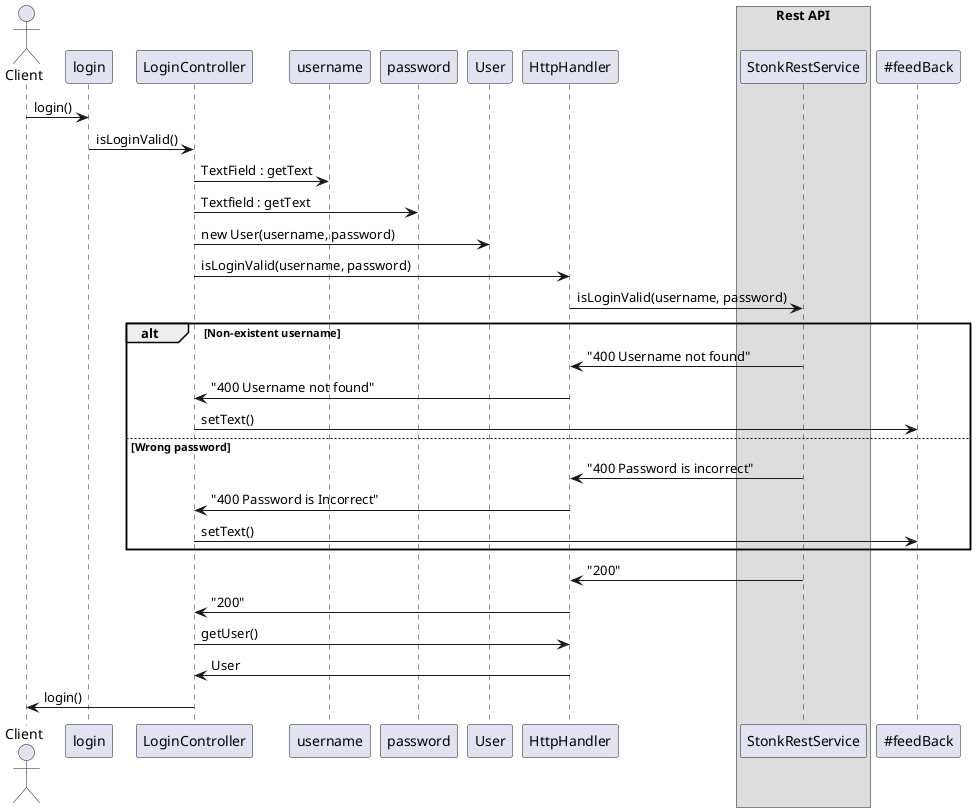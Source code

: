 @startuml

actor Client
participant login
participant LoginController
participant username
participant password
participant User
participant HttpHandler
box Rest API
participant StonkRestService
end box


Client -> "login": login()
login -> "LoginController" : isLoginValid()
LoginController -> "username": TextField : getText
LoginController -> "password": Textfield : getText
LoginController -> "User" : new User(username, password)
LoginController -> "HttpHandler" : isLoginValid(username, password)
HttpHandler -> "StonkRestService" : isLoginValid(username, password)
alt Non-existent username
    StonkRestService -> "HttpHandler" : "400 Username not found" 
    HttpHandler -> "LoginController" : "400 Username not found"
    LoginController -> "~#feedBack" : setText()
else Wrong password
    StonkRestService -> "HttpHandler" : "400 Password is incorrect" 
    HttpHandler -> "LoginController" : "400 Password is Incorrect"
    LoginController -> "~#feedBack" : setText()
end
StonkRestService -> "HttpHandler" : "200"
HttpHandler -> "LoginController" : "200" 
LoginController -> "HttpHandler" : getUser()
HttpHandler -> "LoginController" : User
LoginController -> "Client" : login()

@enduml